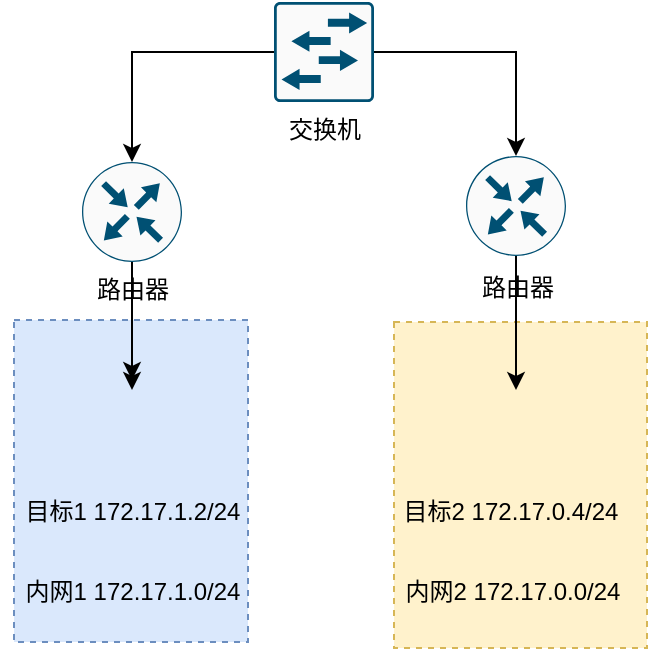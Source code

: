 <mxfile version="21.0.2" type="github">
  <diagram name="第 1 页" id="oN2P9VLXF7pg_zZ2ediw">
    <mxGraphModel dx="1221" dy="629" grid="1" gridSize="10" guides="1" tooltips="1" connect="1" arrows="1" fold="1" page="1" pageScale="1" pageWidth="827" pageHeight="1169" math="0" shadow="0">
      <root>
        <mxCell id="0" />
        <mxCell id="1" parent="0" />
        <mxCell id="hlPtTHn1c3iagaa5-j2K-1" value="" style="rounded=0;whiteSpace=wrap;html=1;dashed=1;fillColor=#fff2cc;strokeColor=#d6b656;" parent="1" vertex="1">
          <mxGeometry x="490" y="180" width="126.5" height="163" as="geometry" />
        </mxCell>
        <mxCell id="hlPtTHn1c3iagaa5-j2K-2" value="" style="rounded=0;whiteSpace=wrap;html=1;dashed=1;fillColor=#dae8fc;strokeColor=#6c8ebf;" parent="1" vertex="1">
          <mxGeometry x="300" y="179" width="117" height="161" as="geometry" />
        </mxCell>
        <mxCell id="hlPtTHn1c3iagaa5-j2K-3" value="" style="shape=image;html=1;verticalAlign=top;verticalLabelPosition=bottom;labelBackgroundColor=#ffffff;imageAspect=0;aspect=fixed;image=https://cdn4.iconfinder.com/data/icons/logos-and-brands/512/97_Docker_logo_logos-128.png" parent="1" vertex="1">
          <mxGeometry x="329" y="209" width="60" height="60" as="geometry" />
        </mxCell>
        <mxCell id="hlPtTHn1c3iagaa5-j2K-9" style="edgeStyle=orthogonalEdgeStyle;rounded=0;orthogonalLoop=1;jettySize=auto;html=1;exitX=0.5;exitY=1;exitDx=0;exitDy=0;exitPerimeter=0;entryX=0.5;entryY=0;entryDx=0;entryDy=0;entryPerimeter=0;" parent="1" source="hlPtTHn1c3iagaa5-j2K-10" edge="1">
          <mxGeometry relative="1" as="geometry">
            <mxPoint x="359" y="214" as="targetPoint" />
          </mxGeometry>
        </mxCell>
        <mxCell id="T47G0ER0VSsA-wwksDls-2" value="" style="edgeStyle=orthogonalEdgeStyle;rounded=0;orthogonalLoop=1;jettySize=auto;html=1;" edge="1" parent="1" source="hlPtTHn1c3iagaa5-j2K-10" target="hlPtTHn1c3iagaa5-j2K-3">
          <mxGeometry relative="1" as="geometry" />
        </mxCell>
        <mxCell id="hlPtTHn1c3iagaa5-j2K-10" value="路由器" style="points=[[0.5,0,0],[1,0.5,0],[0.5,1,0],[0,0.5,0],[0.145,0.145,0],[0.856,0.145,0],[0.855,0.856,0],[0.145,0.855,0]];verticalLabelPosition=bottom;html=1;verticalAlign=top;aspect=fixed;align=center;pointerEvents=1;shape=mxgraph.cisco19.rect;prIcon=router;fillColor=#FAFAFA;strokeColor=#005073;" parent="1" vertex="1">
          <mxGeometry x="334" y="100" width="50" height="50" as="geometry" />
        </mxCell>
        <mxCell id="hlPtTHn1c3iagaa5-j2K-11" value="" style="shape=image;html=1;verticalAlign=top;verticalLabelPosition=bottom;labelBackgroundColor=#ffffff;imageAspect=0;aspect=fixed;image=https://cdn4.iconfinder.com/data/icons/logos-and-brands/512/97_Docker_logo_logos-128.png;" parent="1" vertex="1">
          <mxGeometry x="521" y="214" width="60" height="60" as="geometry" />
        </mxCell>
        <mxCell id="T47G0ER0VSsA-wwksDls-1" style="edgeStyle=orthogonalEdgeStyle;rounded=0;orthogonalLoop=1;jettySize=auto;html=1;exitX=0.5;exitY=1;exitDx=0;exitDy=0;exitPerimeter=0;" edge="1" parent="1" source="hlPtTHn1c3iagaa5-j2K-14" target="hlPtTHn1c3iagaa5-j2K-11">
          <mxGeometry relative="1" as="geometry" />
        </mxCell>
        <mxCell id="hlPtTHn1c3iagaa5-j2K-14" value="" style="points=[[0.5,0,0],[1,0.5,0],[0.5,1,0],[0,0.5,0],[0.145,0.145,0],[0.856,0.145,0],[0.855,0.856,0],[0.145,0.855,0]];verticalLabelPosition=bottom;html=1;verticalAlign=top;aspect=fixed;align=center;pointerEvents=1;shape=mxgraph.cisco19.rect;prIcon=router;fillColor=#FAFAFA;strokeColor=#005073;" parent="1" vertex="1">
          <mxGeometry x="526" y="97" width="50" height="50" as="geometry" />
        </mxCell>
        <mxCell id="T47G0ER0VSsA-wwksDls-4" style="edgeStyle=orthogonalEdgeStyle;rounded=0;orthogonalLoop=1;jettySize=auto;html=1;exitX=0;exitY=0.5;exitDx=0;exitDy=0;exitPerimeter=0;entryX=0.5;entryY=0;entryDx=0;entryDy=0;entryPerimeter=0;" edge="1" parent="1" source="hlPtTHn1c3iagaa5-j2K-16" target="hlPtTHn1c3iagaa5-j2K-10">
          <mxGeometry relative="1" as="geometry" />
        </mxCell>
        <mxCell id="T47G0ER0VSsA-wwksDls-5" style="edgeStyle=orthogonalEdgeStyle;rounded=0;orthogonalLoop=1;jettySize=auto;html=1;exitX=1;exitY=0.5;exitDx=0;exitDy=0;exitPerimeter=0;entryX=0.5;entryY=0;entryDx=0;entryDy=0;entryPerimeter=0;" edge="1" parent="1" source="hlPtTHn1c3iagaa5-j2K-16" target="hlPtTHn1c3iagaa5-j2K-14">
          <mxGeometry relative="1" as="geometry" />
        </mxCell>
        <mxCell id="hlPtTHn1c3iagaa5-j2K-16" value="交换机" style="points=[[0.015,0.015,0],[0.985,0.015,0],[0.985,0.985,0],[0.015,0.985,0],[0.25,0,0],[0.5,0,0],[0.75,0,0],[1,0.25,0],[1,0.5,0],[1,0.75,0],[0.75,1,0],[0.5,1,0],[0.25,1,0],[0,0.75,0],[0,0.5,0],[0,0.25,0]];verticalLabelPosition=bottom;html=1;verticalAlign=top;aspect=fixed;align=center;pointerEvents=1;shape=mxgraph.cisco19.rect;prIcon=l2_switch;fillColor=#FAFAFA;strokeColor=#005073;" parent="1" vertex="1">
          <mxGeometry x="430" y="20" width="50" height="50" as="geometry" />
        </mxCell>
        <mxCell id="hlPtTHn1c3iagaa5-j2K-17" style="edgeStyle=orthogonalEdgeStyle;rounded=0;orthogonalLoop=1;jettySize=auto;html=1;exitX=0.5;exitY=1;exitDx=0;exitDy=0;exitPerimeter=0;endArrow=none;endFill=0;" parent="1" source="hlPtTHn1c3iagaa5-j2K-16" target="hlPtTHn1c3iagaa5-j2K-16" edge="1">
          <mxGeometry relative="1" as="geometry" />
        </mxCell>
        <mxCell id="hlPtTHn1c3iagaa5-j2K-18" value="目标1&amp;nbsp;172.17.1.2/24" style="text;html=1;resizable=0;autosize=1;align=center;verticalAlign=middle;points=[];fillColor=none;strokeColor=none;rounded=0;dashed=1;" parent="1" vertex="1">
          <mxGeometry x="293.5" y="260" width="130" height="30" as="geometry" />
        </mxCell>
        <mxCell id="hlPtTHn1c3iagaa5-j2K-19" value="目标2&amp;nbsp;172.17.0.4/24" style="text;html=1;resizable=0;autosize=1;align=center;verticalAlign=middle;points=[];fillColor=none;strokeColor=none;rounded=0;dashed=1;" parent="1" vertex="1">
          <mxGeometry x="483" y="260" width="130" height="30" as="geometry" />
        </mxCell>
        <mxCell id="T47G0ER0VSsA-wwksDls-3" value="路由器" style="text;html=1;strokeColor=none;fillColor=none;align=center;verticalAlign=middle;whiteSpace=wrap;rounded=0;" vertex="1" parent="1">
          <mxGeometry x="522" y="148" width="60" height="30" as="geometry" />
        </mxCell>
        <mxCell id="T47G0ER0VSsA-wwksDls-6" value="内网1&amp;nbsp;172.17.1.0/24" style="text;html=1;resizable=0;autosize=1;align=center;verticalAlign=middle;points=[];fillColor=none;strokeColor=none;rounded=0;dashed=1;" vertex="1" parent="1">
          <mxGeometry x="294" y="300" width="130" height="30" as="geometry" />
        </mxCell>
        <mxCell id="T47G0ER0VSsA-wwksDls-7" value="内网2&amp;nbsp;172.17.0.0/24" style="text;html=1;resizable=0;autosize=1;align=center;verticalAlign=middle;points=[];fillColor=none;strokeColor=none;rounded=0;dashed=1;" vertex="1" parent="1">
          <mxGeometry x="484.25" y="300" width="130" height="30" as="geometry" />
        </mxCell>
      </root>
    </mxGraphModel>
  </diagram>
</mxfile>
